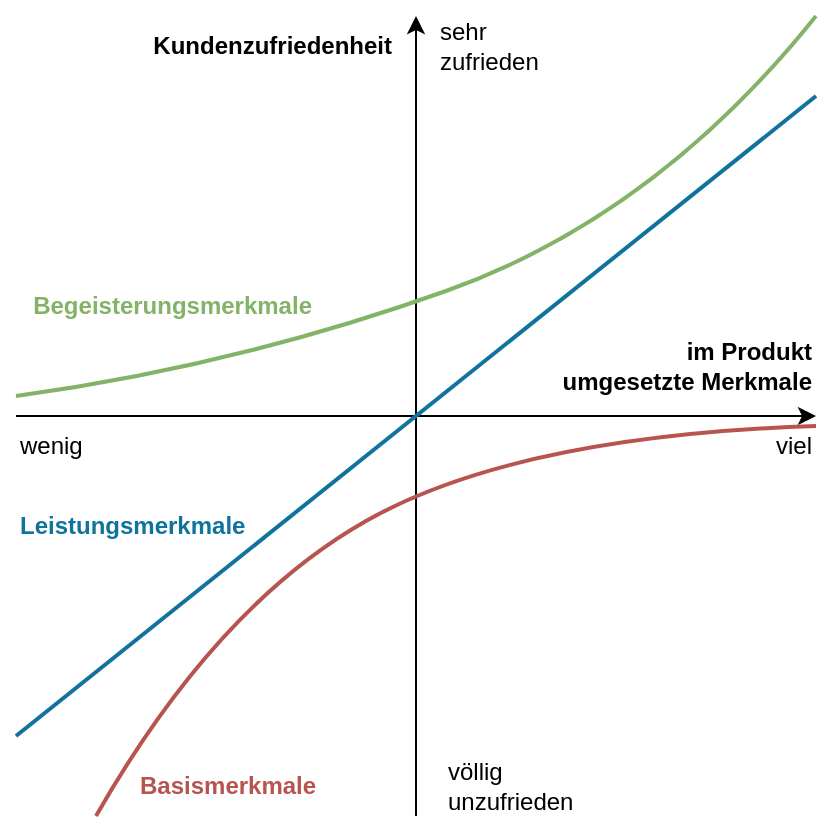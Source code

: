 <mxfile version="24.5.3" type="device">
  <diagram name="Seite-1" id="HLHpH_ou4ANuys2L_7Qh">
    <mxGraphModel dx="920" dy="1023" grid="1" gridSize="10" guides="1" tooltips="1" connect="1" arrows="1" fold="1" page="1" pageScale="1" pageWidth="827" pageHeight="1169" math="0" shadow="0">
      <root>
        <mxCell id="0" />
        <mxCell id="1" parent="0" />
        <mxCell id="vn1dnEoQ3g9eWZXEqQMI-3" value="" style="endArrow=classic;html=1;rounded=0;" parent="1" edge="1">
          <mxGeometry width="50" height="50" relative="1" as="geometry">
            <mxPoint x="200" y="640" as="sourcePoint" />
            <mxPoint x="600" y="640" as="targetPoint" />
          </mxGeometry>
        </mxCell>
        <mxCell id="vn1dnEoQ3g9eWZXEqQMI-4" value="" style="endArrow=classic;html=1;rounded=0;" parent="1" edge="1">
          <mxGeometry width="50" height="50" relative="1" as="geometry">
            <mxPoint x="400" y="840" as="sourcePoint" />
            <mxPoint x="400" y="440" as="targetPoint" />
          </mxGeometry>
        </mxCell>
        <mxCell id="vn1dnEoQ3g9eWZXEqQMI-14" value="&lt;div style=&quot;&quot;&gt;&lt;span style=&quot;background-color: initial;&quot;&gt;im Produkt umgesetzte&amp;nbsp;&lt;/span&gt;&lt;span style=&quot;background-color: initial;&quot;&gt;Merkmale&lt;/span&gt;&lt;/div&gt;" style="text;html=1;align=right;verticalAlign=middle;whiteSpace=wrap;rounded=0;fontStyle=1" parent="1" vertex="1">
          <mxGeometry x="490" y="600" width="110" height="30" as="geometry" />
        </mxCell>
        <mxCell id="vn1dnEoQ3g9eWZXEqQMI-24" value="viel" style="text;html=1;align=right;verticalAlign=middle;whiteSpace=wrap;rounded=0;rotation=0;" parent="1" vertex="1">
          <mxGeometry x="550" y="640" width="50" height="30" as="geometry" />
        </mxCell>
        <mxCell id="hARTjh3Sy_JEfjSnx1Wy-9" value="" style="curved=1;endArrow=none;html=1;rounded=0;fillColor=#d5e8d4;strokeColor=#82b366;strokeWidth=2;endFill=0;" parent="1" edge="1">
          <mxGeometry width="50" height="50" relative="1" as="geometry">
            <mxPoint x="200" y="630" as="sourcePoint" />
            <mxPoint x="600" y="440" as="targetPoint" />
            <Array as="points">
              <mxPoint x="310" y="615" />
              <mxPoint x="520" y="540" />
            </Array>
          </mxGeometry>
        </mxCell>
        <mxCell id="mVladouorld5TkecgLpe-6" value="sehr zufrieden" style="text;html=1;align=left;verticalAlign=middle;whiteSpace=wrap;rounded=0;rotation=0;" parent="1" vertex="1">
          <mxGeometry x="410" y="440" width="70" height="30" as="geometry" />
        </mxCell>
        <mxCell id="mVladouorld5TkecgLpe-9" value="Kundenzufriedenheit" style="text;html=1;align=right;verticalAlign=middle;whiteSpace=wrap;rounded=0;rotation=0;fontStyle=1" parent="1" vertex="1">
          <mxGeometry x="240" y="440" width="150" height="30" as="geometry" />
        </mxCell>
        <mxCell id="8k6MAeEX3BmLA1CNHM-N-1" value="völlig unzufrieden" style="text;html=1;align=left;verticalAlign=middle;whiteSpace=wrap;rounded=0;rotation=0;" vertex="1" parent="1">
          <mxGeometry x="414" y="810" width="70" height="30" as="geometry" />
        </mxCell>
        <mxCell id="8k6MAeEX3BmLA1CNHM-N-2" value="wenig" style="text;html=1;align=left;verticalAlign=middle;whiteSpace=wrap;rounded=0;rotation=0;" vertex="1" parent="1">
          <mxGeometry x="200" y="640" width="50" height="30" as="geometry" />
        </mxCell>
        <mxCell id="8k6MAeEX3BmLA1CNHM-N-3" value="Begeisterungsmerkmale" style="text;html=1;align=right;verticalAlign=middle;whiteSpace=wrap;rounded=0;rotation=0;fontStyle=1;fillColor=none;strokeColor=none;fontColor=#82B366;" vertex="1" parent="1">
          <mxGeometry x="200" y="570" width="150" height="30" as="geometry" />
        </mxCell>
        <mxCell id="8k6MAeEX3BmLA1CNHM-N-4" value="" style="curved=1;endArrow=none;html=1;rounded=0;fillColor=#f8cecc;strokeColor=#b85450;strokeWidth=2;endFill=0;" edge="1" parent="1">
          <mxGeometry width="50" height="50" relative="1" as="geometry">
            <mxPoint x="240" y="840" as="sourcePoint" />
            <mxPoint x="600" y="645" as="targetPoint" />
            <Array as="points">
              <mxPoint x="300" y="735" />
              <mxPoint x="450" y="650" />
            </Array>
          </mxGeometry>
        </mxCell>
        <mxCell id="8k6MAeEX3BmLA1CNHM-N-5" value="" style="endArrow=none;html=1;rounded=0;fillColor=#b1ddf0;strokeColor=#10739e;strokeWidth=2;" edge="1" parent="1">
          <mxGeometry width="50" height="50" relative="1" as="geometry">
            <mxPoint x="200" y="800" as="sourcePoint" />
            <mxPoint x="600" y="480" as="targetPoint" />
          </mxGeometry>
        </mxCell>
        <mxCell id="8k6MAeEX3BmLA1CNHM-N-6" value="&lt;font color=&quot;#b85450&quot;&gt;Basismerkmale&lt;/font&gt;" style="text;html=1;align=left;verticalAlign=middle;whiteSpace=wrap;rounded=0;rotation=0;fontStyle=1;fillColor=none;strokeColor=none;fontColor=#82B366;" vertex="1" parent="1">
          <mxGeometry x="260" y="810" width="150" height="30" as="geometry" />
        </mxCell>
        <mxCell id="8k6MAeEX3BmLA1CNHM-N-7" value="&lt;font color=&quot;#10739e&quot;&gt;Leistungsmerkmale&lt;/font&gt;" style="text;html=1;align=left;verticalAlign=middle;whiteSpace=wrap;rounded=0;rotation=0;fontStyle=1;fillColor=none;strokeColor=none;fontColor=#82B366;" vertex="1" parent="1">
          <mxGeometry x="200" y="680" width="150" height="30" as="geometry" />
        </mxCell>
      </root>
    </mxGraphModel>
  </diagram>
</mxfile>
